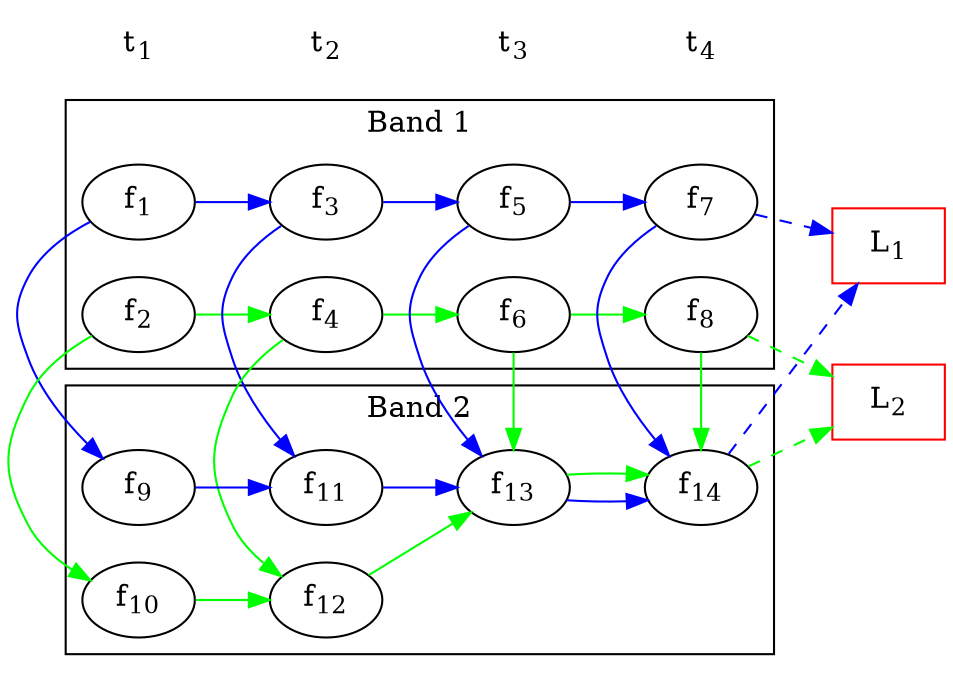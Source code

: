 digraph one2one {
    rankdir=LR;
    f1 [label=<f<SUB>1</SUB>>];
    f2 [label=<f<SUB>2</SUB>>];
    f3 [label=<f<SUB>3</SUB>>];
    f4 [label=<f<SUB>4</SUB>>];
    f5 [label=<f<SUB>5</SUB>>];
    f6 [label=<f<SUB>6</SUB>>];
    f7 [label=<f<SUB>7</SUB>>];
    f8 [label=<f<SUB>8</SUB>>];
    f9 [label=<f<SUB>9</SUB>>];
    f10 [label=<f<SUB>10</SUB>>];
    f11 [label=<f<SUB>11</SUB>>];
    f12 [label=<f<SUB>12</SUB>>];
    f13 [label=<f<SUB>13</SUB>>];
    f14 [label=<f<SUB>14</SUB>>];

    subgraph cluster0 {
        node [style=filled,color=white];
        f1 -> f3 -> f5 -> f7 [color=blue];
        f2 -> f4 -> f6 -> f8 [color=green];
        label = "Band 1";
    }
    subgraph cluster1 {
        rank = min;
        node [style=filled];
        f9 -> f11 -> f13 -> f14 [color=blue];
        f10 -> f12 -> f13 -> f14 [color=green];
        label = "Band 2";
    }
    edge[color=blue, constraint=false];
    f1 -> f9;
    f3 -> f11;
    f5 -> f13;
    f7 -> f14;
    edge[color=green, constraint=false];
    f2 -> f10;
    f4 -> f12;
    f6 -> f13;
    f8 -> f14;
    edge[constraint=true];

    f7 -> l1 [style=dashed, color=blue];
    f14 -> l1 [style=dashed, color=blue];
    l1[label=<L<SUB>1</SUB>>, shape=box, color=red];
    f8 -> l2 [style=dashed, color=green];
    f14 -> l2 [style=dashed, color=green];
    l2[label=<L<SUB>2</SUB>>, shape=box, color=red];

    node[shape=none];
    edge[style=invis];
    t1 [label=<t<SUB>1</SUB>>];
    t2 [label=<t<SUB>2</SUB>>];
    t3 [label=<t<SUB>3</SUB>>];
    t4 [label=<t<SUB>4</SUB>>];
    t1 -> t2 -> t3 -> t4;
}
